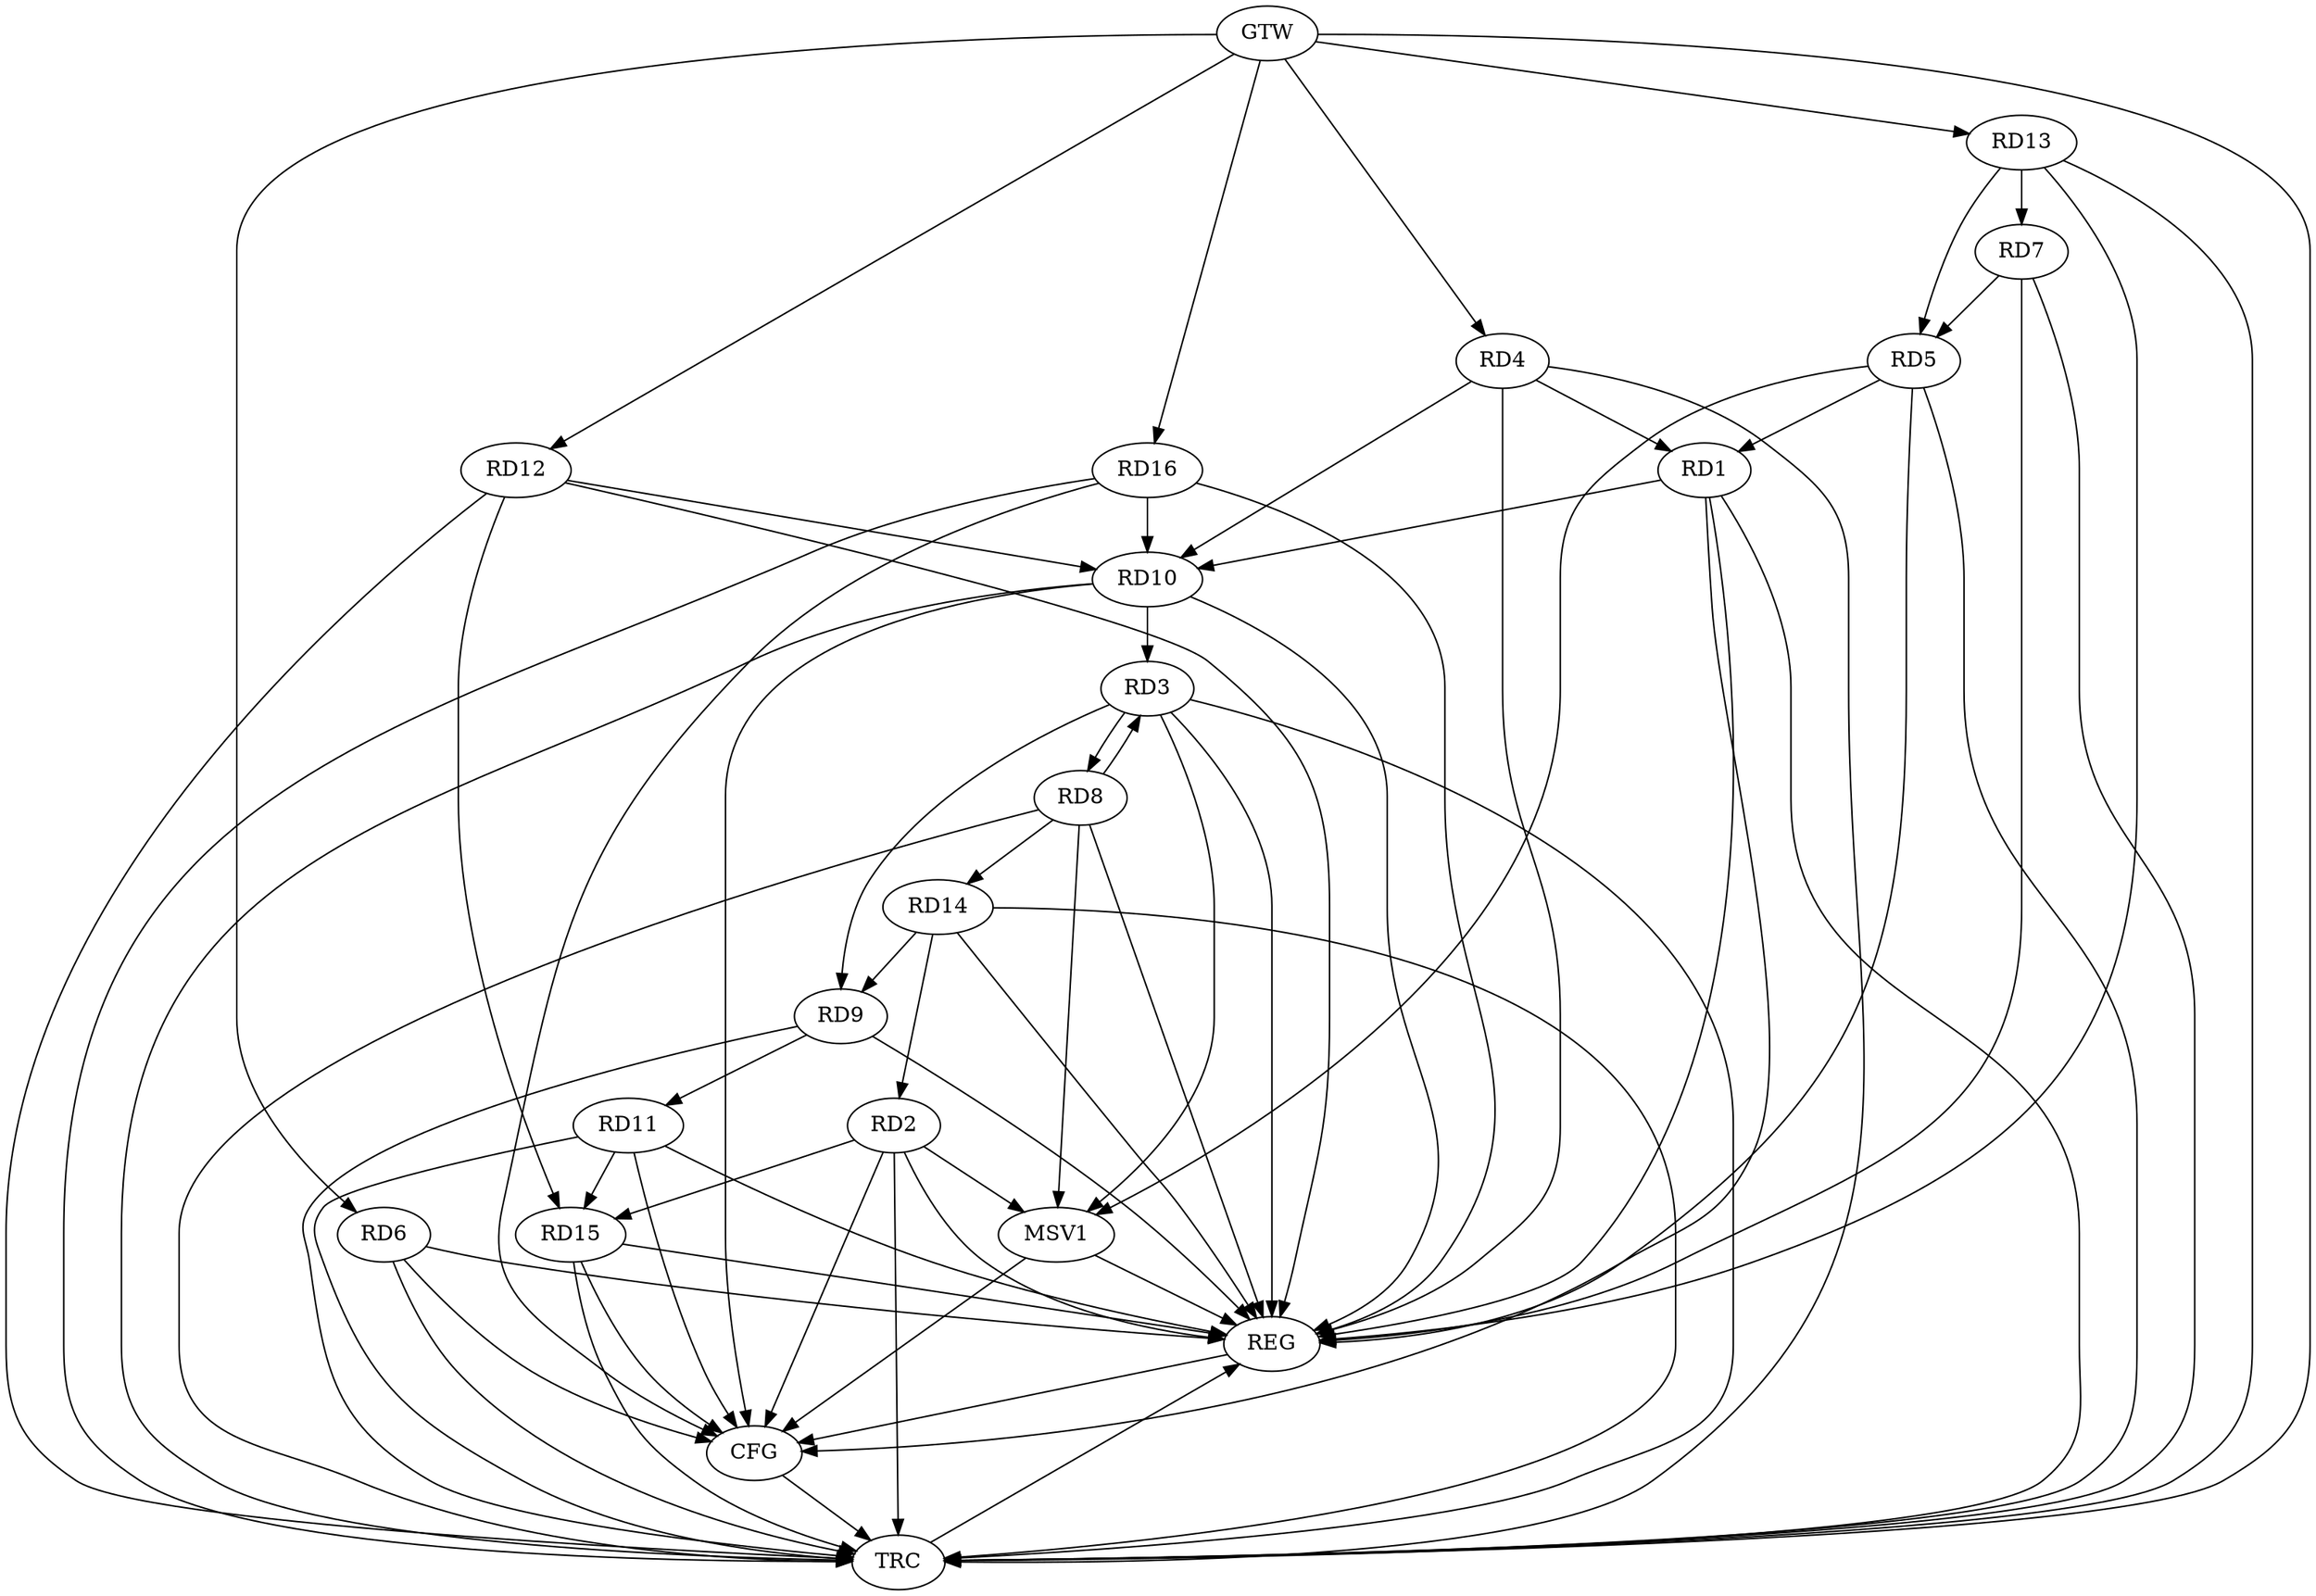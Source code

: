 strict digraph G {
  RD1 [ label="RD1" ];
  RD2 [ label="RD2" ];
  RD3 [ label="RD3" ];
  RD4 [ label="RD4" ];
  RD5 [ label="RD5" ];
  RD6 [ label="RD6" ];
  RD7 [ label="RD7" ];
  RD8 [ label="RD8" ];
  RD9 [ label="RD9" ];
  RD10 [ label="RD10" ];
  RD11 [ label="RD11" ];
  RD12 [ label="RD12" ];
  RD13 [ label="RD13" ];
  RD14 [ label="RD14" ];
  RD15 [ label="RD15" ];
  RD16 [ label="RD16" ];
  GTW [ label="GTW" ];
  REG [ label="REG" ];
  CFG [ label="CFG" ];
  TRC [ label="TRC" ];
  MSV1 [ label="MSV1" ];
  RD4 -> RD1;
  RD5 -> RD1;
  RD14 -> RD2;
  RD2 -> RD15;
  RD3 -> RD8;
  RD8 -> RD3;
  RD3 -> RD9;
  RD10 -> RD3;
  RD7 -> RD5;
  RD13 -> RD5;
  RD13 -> RD7;
  RD8 -> RD14;
  RD9 -> RD11;
  RD14 -> RD9;
  RD12 -> RD10;
  RD11 -> RD15;
  RD12 -> RD15;
  GTW -> RD4;
  GTW -> RD6;
  GTW -> RD12;
  GTW -> RD13;
  GTW -> RD16;
  RD1 -> REG;
  RD2 -> REG;
  RD3 -> REG;
  RD4 -> REG;
  RD5 -> REG;
  RD6 -> REG;
  RD7 -> REG;
  RD8 -> REG;
  RD9 -> REG;
  RD10 -> REG;
  RD11 -> REG;
  RD12 -> REG;
  RD13 -> REG;
  RD14 -> REG;
  RD15 -> REG;
  RD16 -> REG;
  RD1 -> CFG;
  RD6 -> CFG;
  RD16 -> CFG;
  RD10 -> CFG;
  RD15 -> CFG;
  RD11 -> CFG;
  RD2 -> CFG;
  REG -> CFG;
  RD1 -> TRC;
  RD2 -> TRC;
  RD3 -> TRC;
  RD4 -> TRC;
  RD5 -> TRC;
  RD6 -> TRC;
  RD7 -> TRC;
  RD8 -> TRC;
  RD9 -> TRC;
  RD10 -> TRC;
  RD11 -> TRC;
  RD12 -> TRC;
  RD13 -> TRC;
  RD14 -> TRC;
  RD15 -> TRC;
  RD16 -> TRC;
  GTW -> TRC;
  CFG -> TRC;
  TRC -> REG;
  RD16 -> RD10;
  RD1 -> RD10;
  RD4 -> RD10;
  RD2 -> MSV1;
  RD3 -> MSV1;
  RD5 -> MSV1;
  RD8 -> MSV1;
  MSV1 -> REG;
  MSV1 -> CFG;
}
